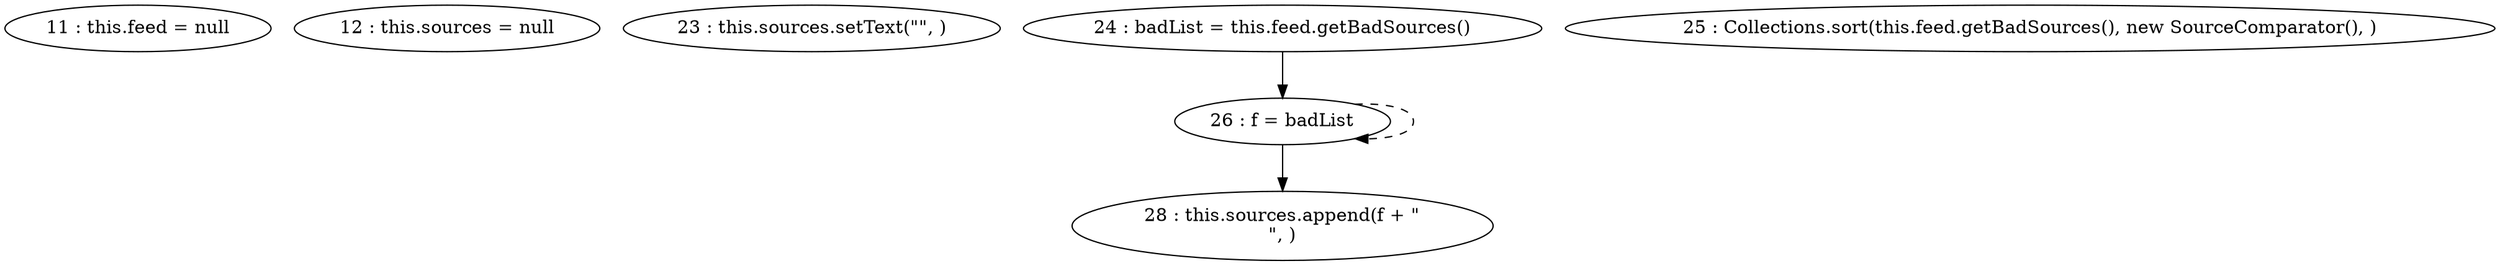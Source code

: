 digraph G {
"11 : this.feed = null"
"12 : this.sources = null"
"23 : this.sources.setText(\"\", )"
"24 : badList = this.feed.getBadSources()"
"24 : badList = this.feed.getBadSources()" -> "26 : f = badList"
"25 : Collections.sort(this.feed.getBadSources(), new SourceComparator(), )"
"26 : f = badList"
"26 : f = badList" -> "28 : this.sources.append(f + \"\n\", )"
"26 : f = badList" -> "26 : f = badList" [style=dashed]
"28 : this.sources.append(f + \"\n\", )"
}